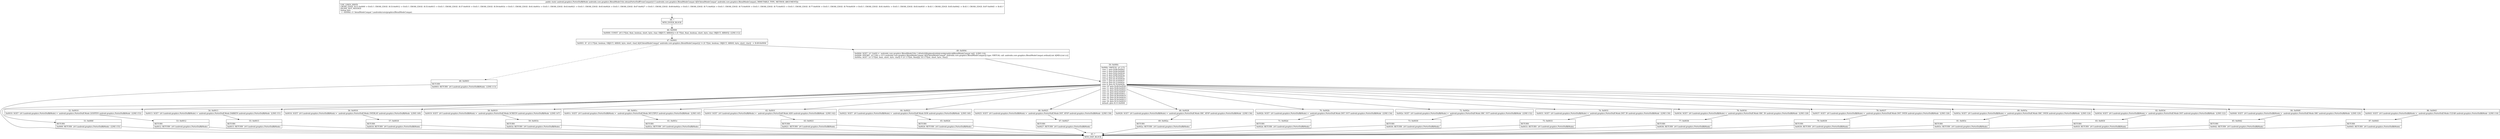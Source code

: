 digraph "CFG forandroidx.core.graphics.BlendModeUtils.obtainPorterDuffFromCompat(Landroidx\/core\/graphics\/BlendModeCompat;)Landroid\/graphics\/PorterDuff$Mode;" {
Node_44 [shape=record,label="{44\:\ ?|MTH_ENTER_BLOCK\l}"];
Node_46 [shape=record,label="{46\:\ 0x0000|0x0000: CONST  (r0 I:??[int, float, boolean, short, byte, char, OBJECT, ARRAY]) = (0 ??[int, float, boolean, short, byte, char, OBJECT, ARRAY])  (LINE:112)\l}"];
Node_47 [shape=record,label="{47\:\ 0x0001|0x0001: IF  (r3 I:??[int, boolean, OBJECT, ARRAY, byte, short, char] A[D('blendModeCompat' androidx.core.graphics.BlendModeCompat)]) != (0 ??[int, boolean, OBJECT, ARRAY, byte, short, char])  \-\> B:49:0x0004 \l}"];
Node_48 [shape=record,label="{48\:\ 0x0003|RETURN\l|0x0003: RETURN  (r0 I:android.graphics.PorterDuff$Mode)  (LINE:113)\l}"];
Node_45 [shape=record,label="{45\:\ ?|MTH_EXIT_BLOCK\l}"];
Node_49 [shape=record,label="{49\:\ 0x0004|0x0004: SGET  (r1 I:int[]) =  androidx.core.graphics.BlendModeUtils.1.$SwitchMap$androidx$core$graphics$BlendModeCompat int[]  (LINE:116)\l0x0006: INVOKE  (r2 I:int) = (r3 I:androidx.core.graphics.BlendModeCompat A[D('blendModeCompat' androidx.core.graphics.BlendModeCompat)]) type: VIRTUAL call: androidx.core.graphics.BlendModeCompat.ordinal():int A[MD:():int (c)]\l0x000a: AGET  (r1 I:??[int, float, short, byte, char]) = (r1 I:??[int, float][]), (r2 I:??[int, short, byte, char]) \l}"];
Node_50 [shape=record,label="{50\:\ 0x000c|0x000c: SWITCH  (r1 I:??)\l case 1: goto B:86:0x0043\l case 2: goto B:84:0x0040\l case 3: goto B:82:0x003d\l case 4: goto B:80:0x003a\l case 5: goto B:78:0x0037\l case 6: goto B:76:0x0034\l case 7: goto B:74:0x0031\l case 8: goto B:72:0x002e\l case 9: goto B:70:0x002b\l case 10: goto B:68:0x0028\l case 11: goto B:66:0x0025\l case 12: goto B:64:0x0022\l case 13: goto B:62:0x001f\l case 14: goto B:60:0x001c\l case 15: goto B:58:0x0019\l case 16: goto B:56:0x0016\l case 17: goto B:54:0x0013\l case 18: goto B:52:0x0010\l default: goto B:51:0x000f \l}"];
Node_51 [shape=record,label="{51\:\ 0x000f|RETURN\l|0x000f: RETURN  (r0 I:android.graphics.PorterDuff$Mode)  (LINE:155)\l}"];
Node_52 [shape=record,label="{52\:\ 0x0010|0x0010: SGET  (r0 I:android.graphics.PorterDuff$Mode) =  android.graphics.PorterDuff.Mode.LIGHTEN android.graphics.PorterDuff$Mode  (LINE:153)\l}"];
Node_53 [shape=record,label="{53\:\ 0x0012|RETURN\l|0x0012: RETURN  (r0 I:android.graphics.PorterDuff$Mode) \l}"];
Node_54 [shape=record,label="{54\:\ 0x0013|0x0013: SGET  (r0 I:android.graphics.PorterDuff$Mode) =  android.graphics.PorterDuff.Mode.DARKEN android.graphics.PorterDuff$Mode  (LINE:151)\l}"];
Node_55 [shape=record,label="{55\:\ 0x0015|RETURN\l|0x0015: RETURN  (r0 I:android.graphics.PorterDuff$Mode) \l}"];
Node_56 [shape=record,label="{56\:\ 0x0016|0x0016: SGET  (r0 I:android.graphics.PorterDuff$Mode) =  android.graphics.PorterDuff.Mode.OVERLAY android.graphics.PorterDuff$Mode  (LINE:149)\l}"];
Node_57 [shape=record,label="{57\:\ 0x0018|RETURN\l|0x0018: RETURN  (r0 I:android.graphics.PorterDuff$Mode) \l}"];
Node_58 [shape=record,label="{58\:\ 0x0019|0x0019: SGET  (r0 I:android.graphics.PorterDuff$Mode) =  android.graphics.PorterDuff.Mode.SCREEN android.graphics.PorterDuff$Mode  (LINE:147)\l}"];
Node_59 [shape=record,label="{59\:\ 0x001b|RETURN\l|0x001b: RETURN  (r0 I:android.graphics.PorterDuff$Mode) \l}"];
Node_60 [shape=record,label="{60\:\ 0x001c|0x001c: SGET  (r0 I:android.graphics.PorterDuff$Mode) =  android.graphics.PorterDuff.Mode.MULTIPLY android.graphics.PorterDuff$Mode  (LINE:145)\l}"];
Node_61 [shape=record,label="{61\:\ 0x001e|RETURN\l|0x001e: RETURN  (r0 I:android.graphics.PorterDuff$Mode) \l}"];
Node_62 [shape=record,label="{62\:\ 0x001f|0x001f: SGET  (r0 I:android.graphics.PorterDuff$Mode) =  android.graphics.PorterDuff.Mode.ADD android.graphics.PorterDuff$Mode  (LINE:142)\l}"];
Node_63 [shape=record,label="{63\:\ 0x0021|RETURN\l|0x0021: RETURN  (r0 I:android.graphics.PorterDuff$Mode) \l}"];
Node_64 [shape=record,label="{64\:\ 0x0022|0x0022: SGET  (r0 I:android.graphics.PorterDuff$Mode) =  android.graphics.PorterDuff.Mode.XOR android.graphics.PorterDuff$Mode  (LINE:140)\l}"];
Node_65 [shape=record,label="{65\:\ 0x0024|RETURN\l|0x0024: RETURN  (r0 I:android.graphics.PorterDuff$Mode) \l}"];
Node_66 [shape=record,label="{66\:\ 0x0025|0x0025: SGET  (r0 I:android.graphics.PorterDuff$Mode) =  android.graphics.PorterDuff.Mode.DST_ATOP android.graphics.PorterDuff$Mode  (LINE:138)\l}"];
Node_67 [shape=record,label="{67\:\ 0x0027|RETURN\l|0x0027: RETURN  (r0 I:android.graphics.PorterDuff$Mode) \l}"];
Node_68 [shape=record,label="{68\:\ 0x0028|0x0028: SGET  (r0 I:android.graphics.PorterDuff$Mode) =  android.graphics.PorterDuff.Mode.SRC_ATOP android.graphics.PorterDuff$Mode  (LINE:136)\l}"];
Node_69 [shape=record,label="{69\:\ 0x002a|RETURN\l|0x002a: RETURN  (r0 I:android.graphics.PorterDuff$Mode) \l}"];
Node_70 [shape=record,label="{70\:\ 0x002b|0x002b: SGET  (r0 I:android.graphics.PorterDuff$Mode) =  android.graphics.PorterDuff.Mode.DST_OUT android.graphics.PorterDuff$Mode  (LINE:134)\l}"];
Node_71 [shape=record,label="{71\:\ 0x002d|RETURN\l|0x002d: RETURN  (r0 I:android.graphics.PorterDuff$Mode) \l}"];
Node_72 [shape=record,label="{72\:\ 0x002e|0x002e: SGET  (r0 I:android.graphics.PorterDuff$Mode) =  android.graphics.PorterDuff.Mode.SRC_OUT android.graphics.PorterDuff$Mode  (LINE:132)\l}"];
Node_73 [shape=record,label="{73\:\ 0x0030|RETURN\l|0x0030: RETURN  (r0 I:android.graphics.PorterDuff$Mode) \l}"];
Node_74 [shape=record,label="{74\:\ 0x0031|0x0031: SGET  (r0 I:android.graphics.PorterDuff$Mode) =  android.graphics.PorterDuff.Mode.DST_IN android.graphics.PorterDuff$Mode  (LINE:130)\l}"];
Node_75 [shape=record,label="{75\:\ 0x0033|RETURN\l|0x0033: RETURN  (r0 I:android.graphics.PorterDuff$Mode) \l}"];
Node_76 [shape=record,label="{76\:\ 0x0034|0x0034: SGET  (r0 I:android.graphics.PorterDuff$Mode) =  android.graphics.PorterDuff.Mode.SRC_IN android.graphics.PorterDuff$Mode  (LINE:128)\l}"];
Node_77 [shape=record,label="{77\:\ 0x0036|RETURN\l|0x0036: RETURN  (r0 I:android.graphics.PorterDuff$Mode) \l}"];
Node_78 [shape=record,label="{78\:\ 0x0037|0x0037: SGET  (r0 I:android.graphics.PorterDuff$Mode) =  android.graphics.PorterDuff.Mode.DST_OVER android.graphics.PorterDuff$Mode  (LINE:126)\l}"];
Node_79 [shape=record,label="{79\:\ 0x0039|RETURN\l|0x0039: RETURN  (r0 I:android.graphics.PorterDuff$Mode) \l}"];
Node_80 [shape=record,label="{80\:\ 0x003a|0x003a: SGET  (r0 I:android.graphics.PorterDuff$Mode) =  android.graphics.PorterDuff.Mode.SRC_OVER android.graphics.PorterDuff$Mode  (LINE:124)\l}"];
Node_81 [shape=record,label="{81\:\ 0x003c|RETURN\l|0x003c: RETURN  (r0 I:android.graphics.PorterDuff$Mode) \l}"];
Node_82 [shape=record,label="{82\:\ 0x003d|0x003d: SGET  (r0 I:android.graphics.PorterDuff$Mode) =  android.graphics.PorterDuff.Mode.DST android.graphics.PorterDuff$Mode  (LINE:122)\l}"];
Node_83 [shape=record,label="{83\:\ 0x003f|RETURN\l|0x003f: RETURN  (r0 I:android.graphics.PorterDuff$Mode) \l}"];
Node_84 [shape=record,label="{84\:\ 0x0040|0x0040: SGET  (r0 I:android.graphics.PorterDuff$Mode) =  android.graphics.PorterDuff.Mode.SRC android.graphics.PorterDuff$Mode  (LINE:120)\l}"];
Node_85 [shape=record,label="{85\:\ 0x0042|RETURN\l|0x0042: RETURN  (r0 I:android.graphics.PorterDuff$Mode) \l}"];
Node_86 [shape=record,label="{86\:\ 0x0043|0x0043: SGET  (r0 I:android.graphics.PorterDuff$Mode) =  android.graphics.PorterDuff.Mode.CLEAR android.graphics.PorterDuff$Mode  (LINE:118)\l}"];
Node_87 [shape=record,label="{87\:\ 0x0045|RETURN\l|0x0045: RETURN  (r0 I:android.graphics.PorterDuff$Mode) \l}"];
MethodNode[shape=record,label="{public static android.graphics.PorterDuff$Mode androidx.core.graphics.BlendModeUtils.obtainPorterDuffFromCompat((r3 I:androidx.core.graphics.BlendModeCompat A[D('blendModeCompat' androidx.core.graphics.BlendModeCompat), IMMUTABLE_TYPE, METHOD_ARGUMENT]))  | USE_LINES_HINTS\lCROSS_EDGE: B:51:0x000f \-\> B:45:?, CROSS_EDGE: B:53:0x0012 \-\> B:45:?, CROSS_EDGE: B:55:0x0015 \-\> B:45:?, CROSS_EDGE: B:57:0x0018 \-\> B:45:?, CROSS_EDGE: B:59:0x001b \-\> B:45:?, CROSS_EDGE: B:61:0x001e \-\> B:45:?, CROSS_EDGE: B:63:0x0021 \-\> B:45:?, CROSS_EDGE: B:65:0x0024 \-\> B:45:?, CROSS_EDGE: B:67:0x0027 \-\> B:45:?, CROSS_EDGE: B:69:0x002a \-\> B:45:?, CROSS_EDGE: B:71:0x002d \-\> B:45:?, CROSS_EDGE: B:73:0x0030 \-\> B:45:?, CROSS_EDGE: B:75:0x0033 \-\> B:45:?, CROSS_EDGE: B:77:0x0036 \-\> B:45:?, CROSS_EDGE: B:79:0x0039 \-\> B:45:?, CROSS_EDGE: B:81:0x003c \-\> B:45:?, CROSS_EDGE: B:83:0x003f \-\> B:45:?, CROSS_EDGE: B:85:0x0042 \-\> B:45:?, CROSS_EDGE: B:87:0x0045 \-\> B:45:?\lINLINE_NOT_NEEDED\lDebug Info:\l  \-1 \-0x006d: r3 'blendModeCompat' Landroidx\/core\/graphics\/BlendModeCompat;\l}"];
MethodNode -> Node_44;Node_44 -> Node_46;
Node_46 -> Node_47;
Node_47 -> Node_48[style=dashed];
Node_47 -> Node_49;
Node_48 -> Node_45;
Node_49 -> Node_50;
Node_50 -> Node_51;
Node_50 -> Node_52;
Node_50 -> Node_54;
Node_50 -> Node_56;
Node_50 -> Node_58;
Node_50 -> Node_60;
Node_50 -> Node_62;
Node_50 -> Node_64;
Node_50 -> Node_66;
Node_50 -> Node_68;
Node_50 -> Node_70;
Node_50 -> Node_72;
Node_50 -> Node_74;
Node_50 -> Node_76;
Node_50 -> Node_78;
Node_50 -> Node_80;
Node_50 -> Node_82;
Node_50 -> Node_84;
Node_50 -> Node_86;
Node_51 -> Node_45;
Node_52 -> Node_53;
Node_53 -> Node_45;
Node_54 -> Node_55;
Node_55 -> Node_45;
Node_56 -> Node_57;
Node_57 -> Node_45;
Node_58 -> Node_59;
Node_59 -> Node_45;
Node_60 -> Node_61;
Node_61 -> Node_45;
Node_62 -> Node_63;
Node_63 -> Node_45;
Node_64 -> Node_65;
Node_65 -> Node_45;
Node_66 -> Node_67;
Node_67 -> Node_45;
Node_68 -> Node_69;
Node_69 -> Node_45;
Node_70 -> Node_71;
Node_71 -> Node_45;
Node_72 -> Node_73;
Node_73 -> Node_45;
Node_74 -> Node_75;
Node_75 -> Node_45;
Node_76 -> Node_77;
Node_77 -> Node_45;
Node_78 -> Node_79;
Node_79 -> Node_45;
Node_80 -> Node_81;
Node_81 -> Node_45;
Node_82 -> Node_83;
Node_83 -> Node_45;
Node_84 -> Node_85;
Node_85 -> Node_45;
Node_86 -> Node_87;
Node_87 -> Node_45;
}

